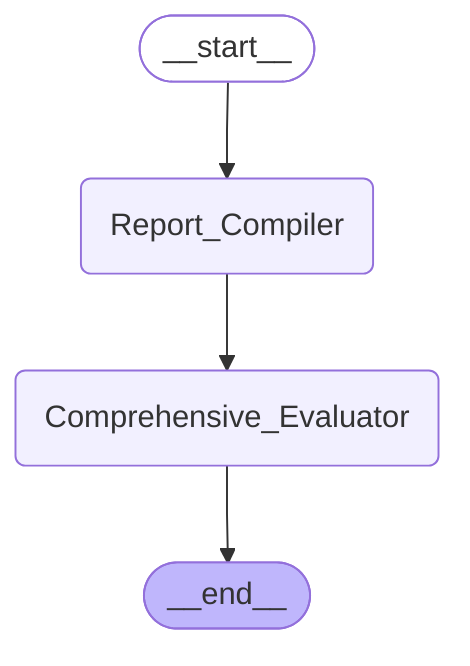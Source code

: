 %%{init: {'flowchart': {'curve': 'linear'}}}%%
graph TD;
	__start__([<p>__start__</p>]):::first
	Report_Compiler(Report_Compiler)
	Comprehensive_Evaluator(Comprehensive_Evaluator)
	__end__([<p>__end__</p>]):::last
	Comprehensive_Evaluator --> __end__;
	Report_Compiler --> Comprehensive_Evaluator;
	__start__ --> Report_Compiler;
	classDef default fill:#f2f0ff,line-height:1.2
	classDef first fill-opacity:0
	classDef last fill:#bfb6fc
